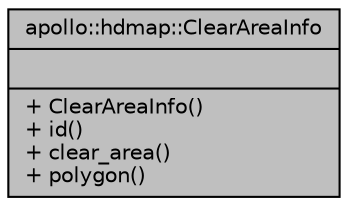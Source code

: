 digraph "apollo::hdmap::ClearAreaInfo"
{
  edge [fontname="Helvetica",fontsize="10",labelfontname="Helvetica",labelfontsize="10"];
  node [fontname="Helvetica",fontsize="10",shape=record];
  Node1 [label="{apollo::hdmap::ClearAreaInfo\n||+ ClearAreaInfo()\l+ id()\l+ clear_area()\l+ polygon()\l}",height=0.2,width=0.4,color="black", fillcolor="grey75", style="filled" fontcolor="black"];
}

